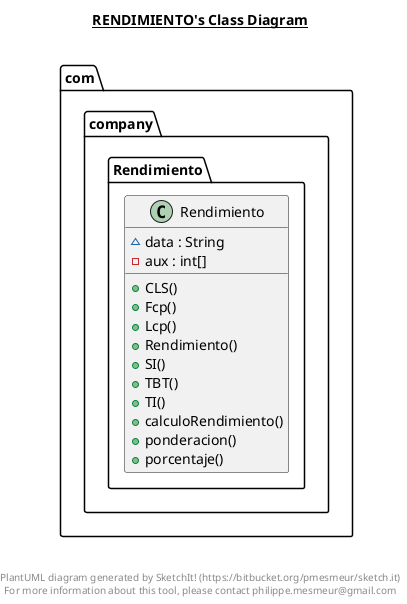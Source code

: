 @startuml

title __RENDIMIENTO's Class Diagram__\n

  namespace com.company {
    namespace Rendimiento {
      class com.company.Rendimiento.Rendimiento {
          ~ data : String
          - aux : int[]
          + CLS()
          + Fcp()
          + Lcp()
          + Rendimiento()
          + SI()
          + TBT()
          + TI()
          + calculoRendimiento()
          + ponderacion()
          + porcentaje()
      }
    }
  }
  



right footer


PlantUML diagram generated by SketchIt! (https://bitbucket.org/pmesmeur/sketch.it)
For more information about this tool, please contact philippe.mesmeur@gmail.com
endfooter

@enduml
